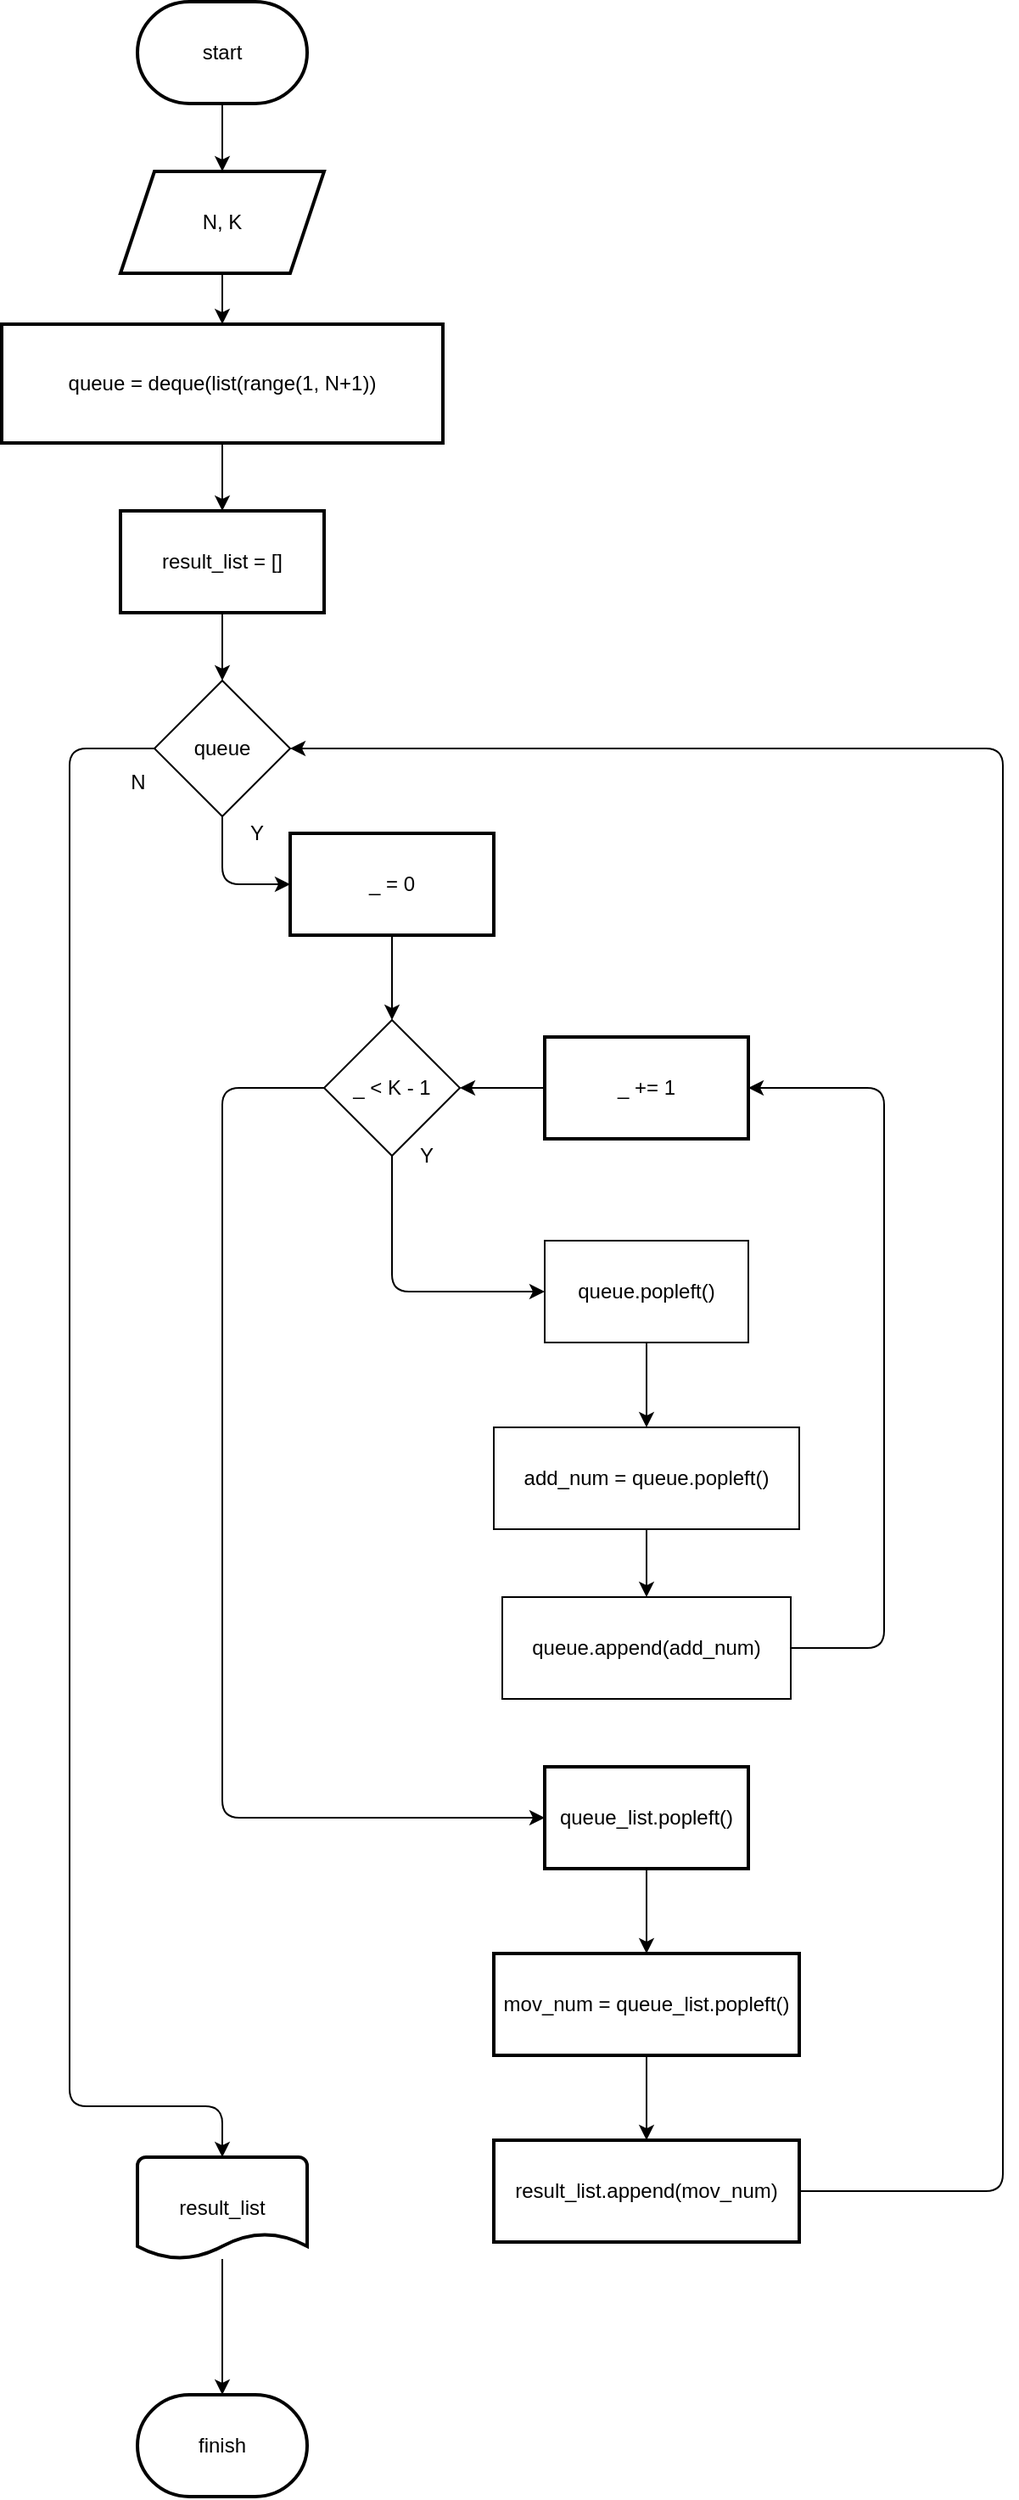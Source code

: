 <mxfile>
    <diagram id="xKHDH3VV19bvr4sTxTwp" name="Page-1">
        <mxGraphModel dx="848" dy="642" grid="1" gridSize="10" guides="1" tooltips="1" connect="1" arrows="1" fold="1" page="1" pageScale="1" pageWidth="850" pageHeight="1100" math="0" shadow="0">
            <root>
                <mxCell id="0"/>
                <mxCell id="1" parent="0"/>
                <mxCell id="4" value="" style="edgeStyle=none;html=1;" parent="1" source="2" target="3" edge="1">
                    <mxGeometry relative="1" as="geometry"/>
                </mxCell>
                <mxCell id="2" value="start" style="strokeWidth=2;html=1;shape=mxgraph.flowchart.terminator;whiteSpace=wrap;" parent="1" vertex="1">
                    <mxGeometry x="320" y="10" width="100" height="60" as="geometry"/>
                </mxCell>
                <mxCell id="6" value="" style="edgeStyle=none;html=1;" parent="1" source="3" target="5" edge="1">
                    <mxGeometry relative="1" as="geometry"/>
                </mxCell>
                <mxCell id="3" value="N, K" style="shape=parallelogram;perimeter=parallelogramPerimeter;whiteSpace=wrap;html=1;fixedSize=1;strokeWidth=2;" parent="1" vertex="1">
                    <mxGeometry x="310" y="110" width="120" height="60" as="geometry"/>
                </mxCell>
                <mxCell id="8" value="" style="edgeStyle=none;html=1;" parent="1" source="5" target="7" edge="1">
                    <mxGeometry relative="1" as="geometry"/>
                </mxCell>
                <mxCell id="5" value="queue = deque(list(range(1, N+1))" style="whiteSpace=wrap;html=1;strokeWidth=2;" parent="1" vertex="1">
                    <mxGeometry x="240" y="200" width="260" height="70" as="geometry"/>
                </mxCell>
                <mxCell id="10" value="" style="edgeStyle=none;html=1;" parent="1" source="7" edge="1">
                    <mxGeometry relative="1" as="geometry">
                        <mxPoint x="370" y="410" as="targetPoint"/>
                    </mxGeometry>
                </mxCell>
                <mxCell id="7" value="result_list = []" style="whiteSpace=wrap;html=1;strokeWidth=2;" parent="1" vertex="1">
                    <mxGeometry x="310" y="310" width="120" height="60" as="geometry"/>
                </mxCell>
                <mxCell id="49" style="edgeStyle=none;html=1;entryX=1;entryY=0.5;entryDx=0;entryDy=0;" parent="1" edge="1">
                    <mxGeometry relative="1" as="geometry">
                        <Array as="points">
                            <mxPoint x="878" y="350"/>
                            <mxPoint x="480" y="350"/>
                            <mxPoint x="480" y="455"/>
                        </Array>
                        <mxPoint x="415" y="455" as="targetPoint"/>
                    </mxGeometry>
                </mxCell>
                <mxCell id="73" style="edgeStyle=none;html=1;entryX=0;entryY=0.5;entryDx=0;entryDy=0;" parent="1" source="64" target="68" edge="1">
                    <mxGeometry relative="1" as="geometry">
                        <Array as="points">
                            <mxPoint x="370" y="530"/>
                        </Array>
                    </mxGeometry>
                </mxCell>
                <mxCell id="92" style="edgeStyle=none;html=1;" parent="1" source="64" edge="1">
                    <mxGeometry relative="1" as="geometry">
                        <mxPoint x="370" y="1280" as="targetPoint"/>
                        <Array as="points">
                            <mxPoint x="280" y="450"/>
                            <mxPoint x="280" y="1250"/>
                            <mxPoint x="370" y="1250"/>
                        </Array>
                    </mxGeometry>
                </mxCell>
                <mxCell id="64" value="queue" style="rhombus;whiteSpace=wrap;html=1;" parent="1" vertex="1">
                    <mxGeometry x="330" y="410" width="80" height="80" as="geometry"/>
                </mxCell>
                <mxCell id="70" value="" style="edgeStyle=none;html=1;" parent="1" source="68" target="69" edge="1">
                    <mxGeometry relative="1" as="geometry"/>
                </mxCell>
                <mxCell id="68" value="_ = 0" style="whiteSpace=wrap;html=1;strokeWidth=2;" parent="1" vertex="1">
                    <mxGeometry x="410" y="500" width="120" height="60" as="geometry"/>
                </mxCell>
                <mxCell id="75" value="" style="edgeStyle=none;html=1;" parent="1" source="69" target="74" edge="1">
                    <mxGeometry relative="1" as="geometry">
                        <Array as="points">
                            <mxPoint x="470" y="770"/>
                        </Array>
                    </mxGeometry>
                </mxCell>
                <mxCell id="82" style="edgeStyle=none;html=1;entryX=0;entryY=0.5;entryDx=0;entryDy=0;" parent="1" source="69" target="84" edge="1">
                    <mxGeometry relative="1" as="geometry">
                        <mxPoint x="470" y="1060" as="targetPoint"/>
                        <Array as="points">
                            <mxPoint x="370" y="650"/>
                            <mxPoint x="370" y="1080"/>
                            <mxPoint x="470" y="1080"/>
                        </Array>
                    </mxGeometry>
                </mxCell>
                <mxCell id="69" value="_ &amp;lt; K - 1" style="rhombus;whiteSpace=wrap;html=1;" parent="1" vertex="1">
                    <mxGeometry x="430" y="610" width="80" height="80" as="geometry"/>
                </mxCell>
                <mxCell id="72" value="" style="edgeStyle=none;html=1;" parent="1" source="71" target="69" edge="1">
                    <mxGeometry relative="1" as="geometry"/>
                </mxCell>
                <mxCell id="71" value="_ += 1" style="whiteSpace=wrap;html=1;strokeWidth=2;" parent="1" vertex="1">
                    <mxGeometry x="560" y="620" width="120" height="60" as="geometry"/>
                </mxCell>
                <mxCell id="77" value="" style="edgeStyle=none;html=1;" parent="1" source="74" target="76" edge="1">
                    <mxGeometry relative="1" as="geometry"/>
                </mxCell>
                <mxCell id="74" value="queue.popleft()" style="whiteSpace=wrap;html=1;" parent="1" vertex="1">
                    <mxGeometry x="560" y="740" width="120" height="60" as="geometry"/>
                </mxCell>
                <mxCell id="80" value="" style="edgeStyle=none;html=1;" parent="1" source="76" target="78" edge="1">
                    <mxGeometry relative="1" as="geometry"/>
                </mxCell>
                <mxCell id="76" value="add_num = queue.popleft()" style="whiteSpace=wrap;html=1;" parent="1" vertex="1">
                    <mxGeometry x="530" y="850" width="180" height="60" as="geometry"/>
                </mxCell>
                <mxCell id="81" style="edgeStyle=none;html=1;entryX=1;entryY=0.5;entryDx=0;entryDy=0;" parent="1" source="78" target="71" edge="1">
                    <mxGeometry relative="1" as="geometry">
                        <Array as="points">
                            <mxPoint x="760" y="980"/>
                            <mxPoint x="760" y="650"/>
                        </Array>
                    </mxGeometry>
                </mxCell>
                <mxCell id="78" value="queue.append(add_num)" style="whiteSpace=wrap;html=1;" parent="1" vertex="1">
                    <mxGeometry x="535" y="950" width="170" height="60" as="geometry"/>
                </mxCell>
                <mxCell id="87" value="" style="edgeStyle=none;html=1;" parent="1" source="84" target="86" edge="1">
                    <mxGeometry relative="1" as="geometry"/>
                </mxCell>
                <mxCell id="84" value="queue_list.popleft()" style="whiteSpace=wrap;html=1;strokeWidth=2;" parent="1" vertex="1">
                    <mxGeometry x="560" y="1050" width="120" height="60" as="geometry"/>
                </mxCell>
                <mxCell id="85" value="Y" style="text;html=1;align=center;verticalAlign=middle;resizable=0;points=[];autosize=1;strokeColor=none;fillColor=none;" parent="1" vertex="1">
                    <mxGeometry x="480" y="680" width="20" height="20" as="geometry"/>
                </mxCell>
                <mxCell id="89" value="" style="edgeStyle=none;html=1;" parent="1" source="86" target="88" edge="1">
                    <mxGeometry relative="1" as="geometry"/>
                </mxCell>
                <mxCell id="86" value="mov_num = queue_list.popleft()" style="whiteSpace=wrap;html=1;strokeWidth=2;" parent="1" vertex="1">
                    <mxGeometry x="530" y="1160" width="180" height="60" as="geometry"/>
                </mxCell>
                <mxCell id="90" style="edgeStyle=none;html=1;entryX=1;entryY=0.5;entryDx=0;entryDy=0;" parent="1" source="88" target="64" edge="1">
                    <mxGeometry relative="1" as="geometry">
                        <Array as="points">
                            <mxPoint x="830" y="1300"/>
                            <mxPoint x="830" y="450"/>
                        </Array>
                    </mxGeometry>
                </mxCell>
                <mxCell id="88" value="result_list.append(mov_num)" style="whiteSpace=wrap;html=1;strokeWidth=2;" parent="1" vertex="1">
                    <mxGeometry x="530" y="1270" width="180" height="60" as="geometry"/>
                </mxCell>
                <mxCell id="93" value="finish" style="strokeWidth=2;html=1;shape=mxgraph.flowchart.terminator;whiteSpace=wrap;" parent="1" vertex="1">
                    <mxGeometry x="320" y="1420" width="100" height="60" as="geometry"/>
                </mxCell>
                <mxCell id="95" value="" style="edgeStyle=none;html=1;" parent="1" source="94" target="93" edge="1">
                    <mxGeometry relative="1" as="geometry"/>
                </mxCell>
                <mxCell id="94" value="result_list" style="strokeWidth=2;html=1;shape=mxgraph.flowchart.document2;whiteSpace=wrap;size=0.25;" parent="1" vertex="1">
                    <mxGeometry x="320" y="1280" width="100" height="60" as="geometry"/>
                </mxCell>
                <mxCell id="96" value="Y" style="text;html=1;align=center;verticalAlign=middle;resizable=0;points=[];autosize=1;strokeColor=none;fillColor=none;" parent="1" vertex="1">
                    <mxGeometry x="380" y="490" width="20" height="20" as="geometry"/>
                </mxCell>
                <mxCell id="97" value="N" style="text;html=1;align=center;verticalAlign=middle;resizable=0;points=[];autosize=1;strokeColor=none;fillColor=none;" parent="1" vertex="1">
                    <mxGeometry x="310" y="460" width="20" height="20" as="geometry"/>
                </mxCell>
            </root>
        </mxGraphModel>
    </diagram>
</mxfile>